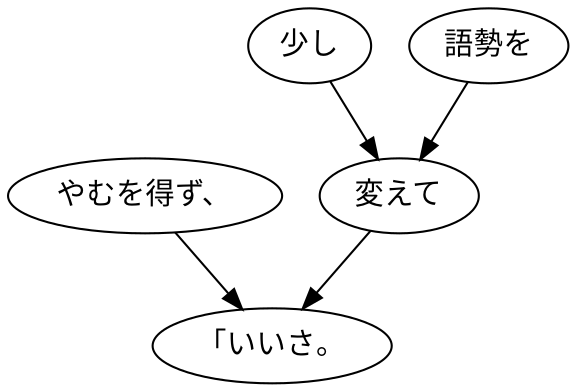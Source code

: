digraph graph7254 {
	node0 [label="やむを得ず、"];
	node1 [label="少し"];
	node2 [label="語勢を"];
	node3 [label="変えて"];
	node4 [label="「いいさ。"];
	node0 -> node4;
	node1 -> node3;
	node2 -> node3;
	node3 -> node4;
}
